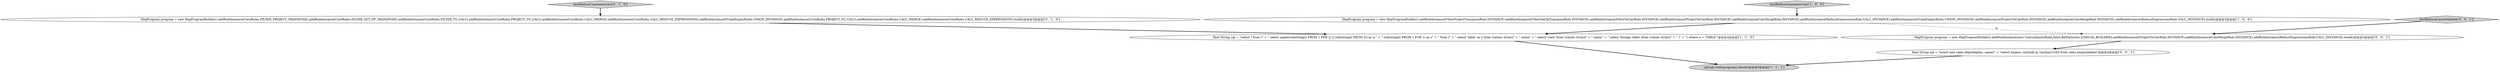digraph {
5 [style = filled, label = "testReduceConstantsCalc['0', '1', '0']", fillcolor = lightgray, shape = diamond image = "AAA0AAABBB2BBB"];
6 [style = filled, label = "final String sql = \"insert into sales.dept(deptno, name)\" + \"select empno, cast(job as varchar(128)) from sales.empnullables\"@@@4@@@['0', '0', '1']", fillcolor = white, shape = ellipse image = "AAA0AAABBB3BBB"];
4 [style = filled, label = "HepProgram program = new HepProgramBuilder().addRuleInstance(CoreRules.FILTER_PROJECT_TRANSPOSE).addRuleInstance(CoreRules.FILTER_SET_OP_TRANSPOSE).addRuleInstance(CoreRules.FILTER_TO_CALC).addRuleInstance(CoreRules.PROJECT_TO_CALC).addRuleInstance(CoreRules.CALC_MERGE).addRuleInstance(CoreRules.CALC_REDUCE_EXPRESSIONS).addRuleInstance(PruneEmptyRules.UNION_INSTANCE).addRuleInstance(CoreRules.PROJECT_TO_CALC).addRuleInstance(CoreRules.CALC_MERGE).addRuleInstance(CoreRules.CALC_REDUCE_EXPRESSIONS).build()@@@3@@@['0', '1', '0']", fillcolor = white, shape = ellipse image = "AAA0AAABBB2BBB"];
3 [style = filled, label = "sql(sql).with(program).check()@@@5@@@['1', '1', '1']", fillcolor = lightgray, shape = ellipse image = "AAA0AAABBB1BBB"];
8 [style = filled, label = "HepProgram program = new HepProgramBuilder().addRuleInstance(new CoerceInputsRule(,false,RelFactories.LOGICAL_BUILDER)).addRuleInstance(ProjectToCalcRule.INSTANCE).addRuleInstance(CalcMergeRule.INSTANCE).addRuleInstance(ReduceExpressionsRule.CALC_INSTANCE).build()@@@3@@@['0', '0', '1']", fillcolor = white, shape = ellipse image = "AAA0AAABBB3BBB"];
0 [style = filled, label = "testReduceConstantsCalc['1', '0', '0']", fillcolor = lightgray, shape = diamond image = "AAA0AAABBB1BBB"];
7 [style = filled, label = "testReduceCastsNullable['0', '0', '1']", fillcolor = lightgray, shape = diamond image = "AAA0AAABBB3BBB"];
2 [style = filled, label = "final String sql = \"select * from (\" + \" select upper(substring(x FROM 1 FOR 2) || substring(x FROM 3)) as u,\" + \" substring(x FROM 1 FOR 1) as s\" + \" from (\" + \" select 'table' as x from (values (true))\" + \" union\" + \" select 'view' from (values (true))\" + \" union\" + \" select 'foreign table' from (values (true))\" + \" )\" + \") where u = 'TABLE'\"@@@4@@@['1', '1', '0']", fillcolor = white, shape = ellipse image = "AAA0AAABBB1BBB"];
1 [style = filled, label = "HepProgram program = new HepProgramBuilder().addRuleInstance(FilterProjectTransposeRule.INSTANCE).addRuleInstance(FilterSetOpTransposeRule.INSTANCE).addRuleInstance(FilterToCalcRule.INSTANCE).addRuleInstance(ProjectToCalcRule.INSTANCE).addRuleInstance(CalcMergeRule.INSTANCE).addRuleInstance(ReduceExpressionsRule.CALC_INSTANCE).addRuleInstance(PruneEmptyRules.UNION_INSTANCE).addRuleInstance(ProjectToCalcRule.INSTANCE).addRuleInstance(CalcMergeRule.INSTANCE).addRuleInstance(ReduceExpressionsRule.CALC_INSTANCE).build()@@@3@@@['1', '0', '0']", fillcolor = white, shape = ellipse image = "AAA0AAABBB1BBB"];
7->8 [style = bold, label=""];
1->8 [style = dashed, label="0"];
8->6 [style = bold, label=""];
1->2 [style = bold, label=""];
6->3 [style = bold, label=""];
0->1 [style = bold, label=""];
5->4 [style = bold, label=""];
4->2 [style = bold, label=""];
2->3 [style = bold, label=""];
}
